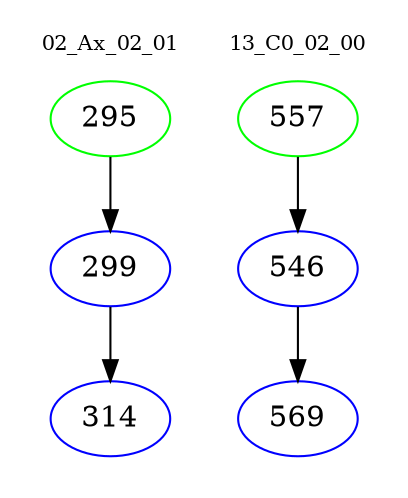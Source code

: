 digraph{
subgraph cluster_0 {
color = white
label = "02_Ax_02_01";
fontsize=10;
T0_295 [label="295", color="green"]
T0_295 -> T0_299 [color="black"]
T0_299 [label="299", color="blue"]
T0_299 -> T0_314 [color="black"]
T0_314 [label="314", color="blue"]
}
subgraph cluster_1 {
color = white
label = "13_C0_02_00";
fontsize=10;
T1_557 [label="557", color="green"]
T1_557 -> T1_546 [color="black"]
T1_546 [label="546", color="blue"]
T1_546 -> T1_569 [color="black"]
T1_569 [label="569", color="blue"]
}
}
